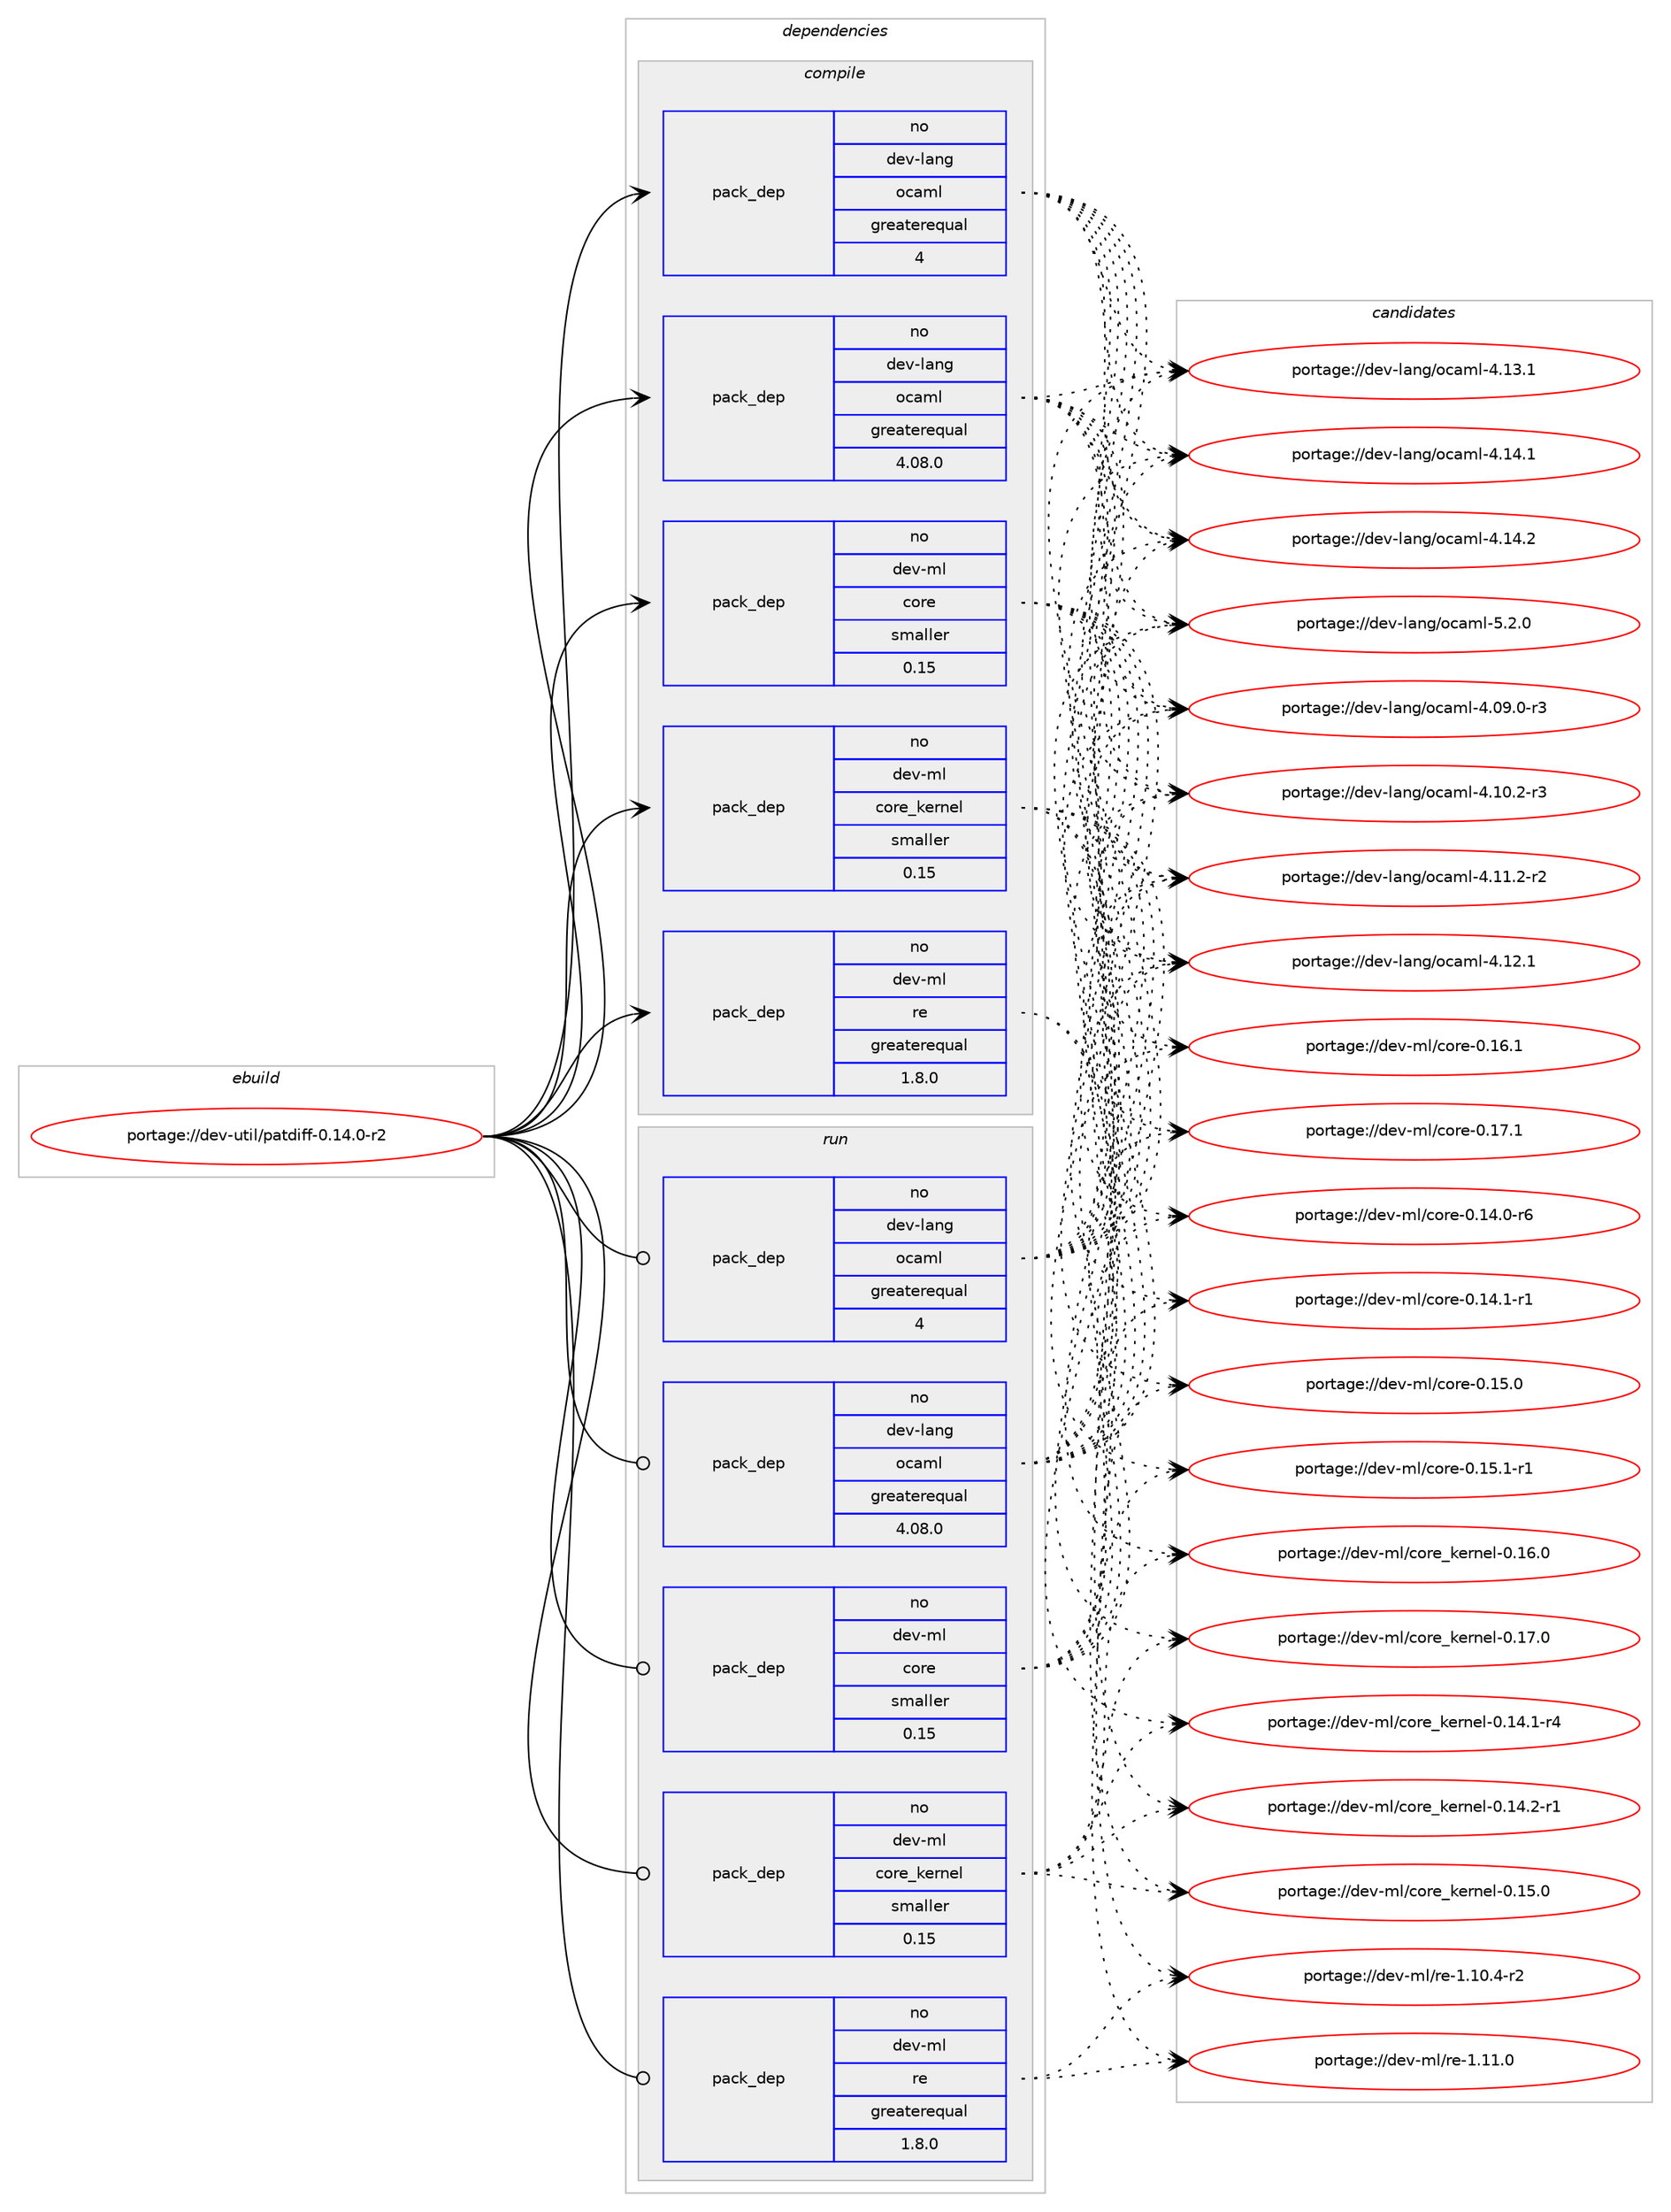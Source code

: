 digraph prolog {

# *************
# Graph options
# *************

newrank=true;
concentrate=true;
compound=true;
graph [rankdir=LR,fontname=Helvetica,fontsize=10,ranksep=1.5];#, ranksep=2.5, nodesep=0.2];
edge  [arrowhead=vee];
node  [fontname=Helvetica,fontsize=10];

# **********
# The ebuild
# **********

subgraph cluster_leftcol {
color=gray;
rank=same;
label=<<i>ebuild</i>>;
id [label="portage://dev-util/patdiff-0.14.0-r2", color=red, width=4, href="../dev-util/patdiff-0.14.0-r2.svg"];
}

# ****************
# The dependencies
# ****************

subgraph cluster_midcol {
color=gray;
label=<<i>dependencies</i>>;
subgraph cluster_compile {
fillcolor="#eeeeee";
style=filled;
label=<<i>compile</i>>;
subgraph pack50098 {
dependency111385 [label=<<TABLE BORDER="0" CELLBORDER="1" CELLSPACING="0" CELLPADDING="4" WIDTH="220"><TR><TD ROWSPAN="6" CELLPADDING="30">pack_dep</TD></TR><TR><TD WIDTH="110">no</TD></TR><TR><TD>dev-lang</TD></TR><TR><TD>ocaml</TD></TR><TR><TD>greaterequal</TD></TR><TR><TD>4</TD></TR></TABLE>>, shape=none, color=blue];
}
id:e -> dependency111385:w [weight=20,style="solid",arrowhead="vee"];
subgraph pack50099 {
dependency111386 [label=<<TABLE BORDER="0" CELLBORDER="1" CELLSPACING="0" CELLPADDING="4" WIDTH="220"><TR><TD ROWSPAN="6" CELLPADDING="30">pack_dep</TD></TR><TR><TD WIDTH="110">no</TD></TR><TR><TD>dev-lang</TD></TR><TR><TD>ocaml</TD></TR><TR><TD>greaterequal</TD></TR><TR><TD>4.08.0</TD></TR></TABLE>>, shape=none, color=blue];
}
id:e -> dependency111386:w [weight=20,style="solid",arrowhead="vee"];
subgraph pack50100 {
dependency111387 [label=<<TABLE BORDER="0" CELLBORDER="1" CELLSPACING="0" CELLPADDING="4" WIDTH="220"><TR><TD ROWSPAN="6" CELLPADDING="30">pack_dep</TD></TR><TR><TD WIDTH="110">no</TD></TR><TR><TD>dev-ml</TD></TR><TR><TD>core</TD></TR><TR><TD>smaller</TD></TR><TR><TD>0.15</TD></TR></TABLE>>, shape=none, color=blue];
}
id:e -> dependency111387:w [weight=20,style="solid",arrowhead="vee"];
subgraph pack50101 {
dependency111388 [label=<<TABLE BORDER="0" CELLBORDER="1" CELLSPACING="0" CELLPADDING="4" WIDTH="220"><TR><TD ROWSPAN="6" CELLPADDING="30">pack_dep</TD></TR><TR><TD WIDTH="110">no</TD></TR><TR><TD>dev-ml</TD></TR><TR><TD>core_kernel</TD></TR><TR><TD>smaller</TD></TR><TR><TD>0.15</TD></TR></TABLE>>, shape=none, color=blue];
}
id:e -> dependency111388:w [weight=20,style="solid",arrowhead="vee"];
# *** BEGIN UNKNOWN DEPENDENCY TYPE (TODO) ***
# id -> package_dependency(portage://dev-util/patdiff-0.14.0-r2,install,no,dev-ml,dune,none,[,,],any_same_slot,[])
# *** END UNKNOWN DEPENDENCY TYPE (TODO) ***

# *** BEGIN UNKNOWN DEPENDENCY TYPE (TODO) ***
# id -> package_dependency(portage://dev-util/patdiff-0.14.0-r2,install,no,dev-ml,patience_diff,none,[,,],[slot(0),subslot(0.14)],[])
# *** END UNKNOWN DEPENDENCY TYPE (TODO) ***

# *** BEGIN UNKNOWN DEPENDENCY TYPE (TODO) ***
# id -> package_dependency(portage://dev-util/patdiff-0.14.0-r2,install,no,dev-ml,pcre-ocaml,none,[,,],any_same_slot,[])
# *** END UNKNOWN DEPENDENCY TYPE (TODO) ***

# *** BEGIN UNKNOWN DEPENDENCY TYPE (TODO) ***
# id -> package_dependency(portage://dev-util/patdiff-0.14.0-r2,install,no,dev-ml,ppx_jane,none,[,,],[slot(0),subslot(0.14.0)],[])
# *** END UNKNOWN DEPENDENCY TYPE (TODO) ***

subgraph pack50102 {
dependency111389 [label=<<TABLE BORDER="0" CELLBORDER="1" CELLSPACING="0" CELLPADDING="4" WIDTH="220"><TR><TD ROWSPAN="6" CELLPADDING="30">pack_dep</TD></TR><TR><TD WIDTH="110">no</TD></TR><TR><TD>dev-ml</TD></TR><TR><TD>re</TD></TR><TR><TD>greaterequal</TD></TR><TR><TD>1.8.0</TD></TR></TABLE>>, shape=none, color=blue];
}
id:e -> dependency111389:w [weight=20,style="solid",arrowhead="vee"];
}
subgraph cluster_compileandrun {
fillcolor="#eeeeee";
style=filled;
label=<<i>compile and run</i>>;
}
subgraph cluster_run {
fillcolor="#eeeeee";
style=filled;
label=<<i>run</i>>;
subgraph pack50103 {
dependency111390 [label=<<TABLE BORDER="0" CELLBORDER="1" CELLSPACING="0" CELLPADDING="4" WIDTH="220"><TR><TD ROWSPAN="6" CELLPADDING="30">pack_dep</TD></TR><TR><TD WIDTH="110">no</TD></TR><TR><TD>dev-lang</TD></TR><TR><TD>ocaml</TD></TR><TR><TD>greaterequal</TD></TR><TR><TD>4</TD></TR></TABLE>>, shape=none, color=blue];
}
id:e -> dependency111390:w [weight=20,style="solid",arrowhead="odot"];
subgraph pack50104 {
dependency111391 [label=<<TABLE BORDER="0" CELLBORDER="1" CELLSPACING="0" CELLPADDING="4" WIDTH="220"><TR><TD ROWSPAN="6" CELLPADDING="30">pack_dep</TD></TR><TR><TD WIDTH="110">no</TD></TR><TR><TD>dev-lang</TD></TR><TR><TD>ocaml</TD></TR><TR><TD>greaterequal</TD></TR><TR><TD>4.08.0</TD></TR></TABLE>>, shape=none, color=blue];
}
id:e -> dependency111391:w [weight=20,style="solid",arrowhead="odot"];
subgraph pack50105 {
dependency111392 [label=<<TABLE BORDER="0" CELLBORDER="1" CELLSPACING="0" CELLPADDING="4" WIDTH="220"><TR><TD ROWSPAN="6" CELLPADDING="30">pack_dep</TD></TR><TR><TD WIDTH="110">no</TD></TR><TR><TD>dev-ml</TD></TR><TR><TD>core</TD></TR><TR><TD>smaller</TD></TR><TR><TD>0.15</TD></TR></TABLE>>, shape=none, color=blue];
}
id:e -> dependency111392:w [weight=20,style="solid",arrowhead="odot"];
subgraph pack50106 {
dependency111393 [label=<<TABLE BORDER="0" CELLBORDER="1" CELLSPACING="0" CELLPADDING="4" WIDTH="220"><TR><TD ROWSPAN="6" CELLPADDING="30">pack_dep</TD></TR><TR><TD WIDTH="110">no</TD></TR><TR><TD>dev-ml</TD></TR><TR><TD>core_kernel</TD></TR><TR><TD>smaller</TD></TR><TR><TD>0.15</TD></TR></TABLE>>, shape=none, color=blue];
}
id:e -> dependency111393:w [weight=20,style="solid",arrowhead="odot"];
# *** BEGIN UNKNOWN DEPENDENCY TYPE (TODO) ***
# id -> package_dependency(portage://dev-util/patdiff-0.14.0-r2,run,no,dev-ml,dune,none,[,,],any_same_slot,[])
# *** END UNKNOWN DEPENDENCY TYPE (TODO) ***

# *** BEGIN UNKNOWN DEPENDENCY TYPE (TODO) ***
# id -> package_dependency(portage://dev-util/patdiff-0.14.0-r2,run,no,dev-ml,patience_diff,none,[,,],[slot(0),subslot(0.14)],[])
# *** END UNKNOWN DEPENDENCY TYPE (TODO) ***

# *** BEGIN UNKNOWN DEPENDENCY TYPE (TODO) ***
# id -> package_dependency(portage://dev-util/patdiff-0.14.0-r2,run,no,dev-ml,pcre-ocaml,none,[,,],any_same_slot,[])
# *** END UNKNOWN DEPENDENCY TYPE (TODO) ***

# *** BEGIN UNKNOWN DEPENDENCY TYPE (TODO) ***
# id -> package_dependency(portage://dev-util/patdiff-0.14.0-r2,run,no,dev-ml,ppx_jane,none,[,,],[slot(0),subslot(0.14.0)],[])
# *** END UNKNOWN DEPENDENCY TYPE (TODO) ***

subgraph pack50107 {
dependency111394 [label=<<TABLE BORDER="0" CELLBORDER="1" CELLSPACING="0" CELLPADDING="4" WIDTH="220"><TR><TD ROWSPAN="6" CELLPADDING="30">pack_dep</TD></TR><TR><TD WIDTH="110">no</TD></TR><TR><TD>dev-ml</TD></TR><TR><TD>re</TD></TR><TR><TD>greaterequal</TD></TR><TR><TD>1.8.0</TD></TR></TABLE>>, shape=none, color=blue];
}
id:e -> dependency111394:w [weight=20,style="solid",arrowhead="odot"];
}
}

# **************
# The candidates
# **************

subgraph cluster_choices {
rank=same;
color=gray;
label=<<i>candidates</i>>;

subgraph choice50098 {
color=black;
nodesep=1;
choice1001011184510897110103471119997109108455246485746484511451 [label="portage://dev-lang/ocaml-4.09.0-r3", color=red, width=4,href="../dev-lang/ocaml-4.09.0-r3.svg"];
choice1001011184510897110103471119997109108455246494846504511451 [label="portage://dev-lang/ocaml-4.10.2-r3", color=red, width=4,href="../dev-lang/ocaml-4.10.2-r3.svg"];
choice1001011184510897110103471119997109108455246494946504511450 [label="portage://dev-lang/ocaml-4.11.2-r2", color=red, width=4,href="../dev-lang/ocaml-4.11.2-r2.svg"];
choice100101118451089711010347111999710910845524649504649 [label="portage://dev-lang/ocaml-4.12.1", color=red, width=4,href="../dev-lang/ocaml-4.12.1.svg"];
choice100101118451089711010347111999710910845524649514649 [label="portage://dev-lang/ocaml-4.13.1", color=red, width=4,href="../dev-lang/ocaml-4.13.1.svg"];
choice100101118451089711010347111999710910845524649524649 [label="portage://dev-lang/ocaml-4.14.1", color=red, width=4,href="../dev-lang/ocaml-4.14.1.svg"];
choice100101118451089711010347111999710910845524649524650 [label="portage://dev-lang/ocaml-4.14.2", color=red, width=4,href="../dev-lang/ocaml-4.14.2.svg"];
choice1001011184510897110103471119997109108455346504648 [label="portage://dev-lang/ocaml-5.2.0", color=red, width=4,href="../dev-lang/ocaml-5.2.0.svg"];
dependency111385:e -> choice1001011184510897110103471119997109108455246485746484511451:w [style=dotted,weight="100"];
dependency111385:e -> choice1001011184510897110103471119997109108455246494846504511451:w [style=dotted,weight="100"];
dependency111385:e -> choice1001011184510897110103471119997109108455246494946504511450:w [style=dotted,weight="100"];
dependency111385:e -> choice100101118451089711010347111999710910845524649504649:w [style=dotted,weight="100"];
dependency111385:e -> choice100101118451089711010347111999710910845524649514649:w [style=dotted,weight="100"];
dependency111385:e -> choice100101118451089711010347111999710910845524649524649:w [style=dotted,weight="100"];
dependency111385:e -> choice100101118451089711010347111999710910845524649524650:w [style=dotted,weight="100"];
dependency111385:e -> choice1001011184510897110103471119997109108455346504648:w [style=dotted,weight="100"];
}
subgraph choice50099 {
color=black;
nodesep=1;
choice1001011184510897110103471119997109108455246485746484511451 [label="portage://dev-lang/ocaml-4.09.0-r3", color=red, width=4,href="../dev-lang/ocaml-4.09.0-r3.svg"];
choice1001011184510897110103471119997109108455246494846504511451 [label="portage://dev-lang/ocaml-4.10.2-r3", color=red, width=4,href="../dev-lang/ocaml-4.10.2-r3.svg"];
choice1001011184510897110103471119997109108455246494946504511450 [label="portage://dev-lang/ocaml-4.11.2-r2", color=red, width=4,href="../dev-lang/ocaml-4.11.2-r2.svg"];
choice100101118451089711010347111999710910845524649504649 [label="portage://dev-lang/ocaml-4.12.1", color=red, width=4,href="../dev-lang/ocaml-4.12.1.svg"];
choice100101118451089711010347111999710910845524649514649 [label="portage://dev-lang/ocaml-4.13.1", color=red, width=4,href="../dev-lang/ocaml-4.13.1.svg"];
choice100101118451089711010347111999710910845524649524649 [label="portage://dev-lang/ocaml-4.14.1", color=red, width=4,href="../dev-lang/ocaml-4.14.1.svg"];
choice100101118451089711010347111999710910845524649524650 [label="portage://dev-lang/ocaml-4.14.2", color=red, width=4,href="../dev-lang/ocaml-4.14.2.svg"];
choice1001011184510897110103471119997109108455346504648 [label="portage://dev-lang/ocaml-5.2.0", color=red, width=4,href="../dev-lang/ocaml-5.2.0.svg"];
dependency111386:e -> choice1001011184510897110103471119997109108455246485746484511451:w [style=dotted,weight="100"];
dependency111386:e -> choice1001011184510897110103471119997109108455246494846504511451:w [style=dotted,weight="100"];
dependency111386:e -> choice1001011184510897110103471119997109108455246494946504511450:w [style=dotted,weight="100"];
dependency111386:e -> choice100101118451089711010347111999710910845524649504649:w [style=dotted,weight="100"];
dependency111386:e -> choice100101118451089711010347111999710910845524649514649:w [style=dotted,weight="100"];
dependency111386:e -> choice100101118451089711010347111999710910845524649524649:w [style=dotted,weight="100"];
dependency111386:e -> choice100101118451089711010347111999710910845524649524650:w [style=dotted,weight="100"];
dependency111386:e -> choice1001011184510897110103471119997109108455346504648:w [style=dotted,weight="100"];
}
subgraph choice50100 {
color=black;
nodesep=1;
choice100101118451091084799111114101454846495246484511454 [label="portage://dev-ml/core-0.14.0-r6", color=red, width=4,href="../dev-ml/core-0.14.0-r6.svg"];
choice100101118451091084799111114101454846495246494511449 [label="portage://dev-ml/core-0.14.1-r1", color=red, width=4,href="../dev-ml/core-0.14.1-r1.svg"];
choice10010111845109108479911111410145484649534648 [label="portage://dev-ml/core-0.15.0", color=red, width=4,href="../dev-ml/core-0.15.0.svg"];
choice100101118451091084799111114101454846495346494511449 [label="portage://dev-ml/core-0.15.1-r1", color=red, width=4,href="../dev-ml/core-0.15.1-r1.svg"];
choice10010111845109108479911111410145484649544649 [label="portage://dev-ml/core-0.16.1", color=red, width=4,href="../dev-ml/core-0.16.1.svg"];
choice10010111845109108479911111410145484649554649 [label="portage://dev-ml/core-0.17.1", color=red, width=4,href="../dev-ml/core-0.17.1.svg"];
dependency111387:e -> choice100101118451091084799111114101454846495246484511454:w [style=dotted,weight="100"];
dependency111387:e -> choice100101118451091084799111114101454846495246494511449:w [style=dotted,weight="100"];
dependency111387:e -> choice10010111845109108479911111410145484649534648:w [style=dotted,weight="100"];
dependency111387:e -> choice100101118451091084799111114101454846495346494511449:w [style=dotted,weight="100"];
dependency111387:e -> choice10010111845109108479911111410145484649544649:w [style=dotted,weight="100"];
dependency111387:e -> choice10010111845109108479911111410145484649554649:w [style=dotted,weight="100"];
}
subgraph choice50101 {
color=black;
nodesep=1;
choice10010111845109108479911111410195107101114110101108454846495246494511452 [label="portage://dev-ml/core_kernel-0.14.1-r4", color=red, width=4,href="../dev-ml/core_kernel-0.14.1-r4.svg"];
choice10010111845109108479911111410195107101114110101108454846495246504511449 [label="portage://dev-ml/core_kernel-0.14.2-r1", color=red, width=4,href="../dev-ml/core_kernel-0.14.2-r1.svg"];
choice1001011184510910847991111141019510710111411010110845484649534648 [label="portage://dev-ml/core_kernel-0.15.0", color=red, width=4,href="../dev-ml/core_kernel-0.15.0.svg"];
choice1001011184510910847991111141019510710111411010110845484649544648 [label="portage://dev-ml/core_kernel-0.16.0", color=red, width=4,href="../dev-ml/core_kernel-0.16.0.svg"];
choice1001011184510910847991111141019510710111411010110845484649554648 [label="portage://dev-ml/core_kernel-0.17.0", color=red, width=4,href="../dev-ml/core_kernel-0.17.0.svg"];
dependency111388:e -> choice10010111845109108479911111410195107101114110101108454846495246494511452:w [style=dotted,weight="100"];
dependency111388:e -> choice10010111845109108479911111410195107101114110101108454846495246504511449:w [style=dotted,weight="100"];
dependency111388:e -> choice1001011184510910847991111141019510710111411010110845484649534648:w [style=dotted,weight="100"];
dependency111388:e -> choice1001011184510910847991111141019510710111411010110845484649544648:w [style=dotted,weight="100"];
dependency111388:e -> choice1001011184510910847991111141019510710111411010110845484649554648:w [style=dotted,weight="100"];
}
subgraph choice50102 {
color=black;
nodesep=1;
choice1001011184510910847114101454946494846524511450 [label="portage://dev-ml/re-1.10.4-r2", color=red, width=4,href="../dev-ml/re-1.10.4-r2.svg"];
choice100101118451091084711410145494649494648 [label="portage://dev-ml/re-1.11.0", color=red, width=4,href="../dev-ml/re-1.11.0.svg"];
dependency111389:e -> choice1001011184510910847114101454946494846524511450:w [style=dotted,weight="100"];
dependency111389:e -> choice100101118451091084711410145494649494648:w [style=dotted,weight="100"];
}
subgraph choice50103 {
color=black;
nodesep=1;
choice1001011184510897110103471119997109108455246485746484511451 [label="portage://dev-lang/ocaml-4.09.0-r3", color=red, width=4,href="../dev-lang/ocaml-4.09.0-r3.svg"];
choice1001011184510897110103471119997109108455246494846504511451 [label="portage://dev-lang/ocaml-4.10.2-r3", color=red, width=4,href="../dev-lang/ocaml-4.10.2-r3.svg"];
choice1001011184510897110103471119997109108455246494946504511450 [label="portage://dev-lang/ocaml-4.11.2-r2", color=red, width=4,href="../dev-lang/ocaml-4.11.2-r2.svg"];
choice100101118451089711010347111999710910845524649504649 [label="portage://dev-lang/ocaml-4.12.1", color=red, width=4,href="../dev-lang/ocaml-4.12.1.svg"];
choice100101118451089711010347111999710910845524649514649 [label="portage://dev-lang/ocaml-4.13.1", color=red, width=4,href="../dev-lang/ocaml-4.13.1.svg"];
choice100101118451089711010347111999710910845524649524649 [label="portage://dev-lang/ocaml-4.14.1", color=red, width=4,href="../dev-lang/ocaml-4.14.1.svg"];
choice100101118451089711010347111999710910845524649524650 [label="portage://dev-lang/ocaml-4.14.2", color=red, width=4,href="../dev-lang/ocaml-4.14.2.svg"];
choice1001011184510897110103471119997109108455346504648 [label="portage://dev-lang/ocaml-5.2.0", color=red, width=4,href="../dev-lang/ocaml-5.2.0.svg"];
dependency111390:e -> choice1001011184510897110103471119997109108455246485746484511451:w [style=dotted,weight="100"];
dependency111390:e -> choice1001011184510897110103471119997109108455246494846504511451:w [style=dotted,weight="100"];
dependency111390:e -> choice1001011184510897110103471119997109108455246494946504511450:w [style=dotted,weight="100"];
dependency111390:e -> choice100101118451089711010347111999710910845524649504649:w [style=dotted,weight="100"];
dependency111390:e -> choice100101118451089711010347111999710910845524649514649:w [style=dotted,weight="100"];
dependency111390:e -> choice100101118451089711010347111999710910845524649524649:w [style=dotted,weight="100"];
dependency111390:e -> choice100101118451089711010347111999710910845524649524650:w [style=dotted,weight="100"];
dependency111390:e -> choice1001011184510897110103471119997109108455346504648:w [style=dotted,weight="100"];
}
subgraph choice50104 {
color=black;
nodesep=1;
choice1001011184510897110103471119997109108455246485746484511451 [label="portage://dev-lang/ocaml-4.09.0-r3", color=red, width=4,href="../dev-lang/ocaml-4.09.0-r3.svg"];
choice1001011184510897110103471119997109108455246494846504511451 [label="portage://dev-lang/ocaml-4.10.2-r3", color=red, width=4,href="../dev-lang/ocaml-4.10.2-r3.svg"];
choice1001011184510897110103471119997109108455246494946504511450 [label="portage://dev-lang/ocaml-4.11.2-r2", color=red, width=4,href="../dev-lang/ocaml-4.11.2-r2.svg"];
choice100101118451089711010347111999710910845524649504649 [label="portage://dev-lang/ocaml-4.12.1", color=red, width=4,href="../dev-lang/ocaml-4.12.1.svg"];
choice100101118451089711010347111999710910845524649514649 [label="portage://dev-lang/ocaml-4.13.1", color=red, width=4,href="../dev-lang/ocaml-4.13.1.svg"];
choice100101118451089711010347111999710910845524649524649 [label="portage://dev-lang/ocaml-4.14.1", color=red, width=4,href="../dev-lang/ocaml-4.14.1.svg"];
choice100101118451089711010347111999710910845524649524650 [label="portage://dev-lang/ocaml-4.14.2", color=red, width=4,href="../dev-lang/ocaml-4.14.2.svg"];
choice1001011184510897110103471119997109108455346504648 [label="portage://dev-lang/ocaml-5.2.0", color=red, width=4,href="../dev-lang/ocaml-5.2.0.svg"];
dependency111391:e -> choice1001011184510897110103471119997109108455246485746484511451:w [style=dotted,weight="100"];
dependency111391:e -> choice1001011184510897110103471119997109108455246494846504511451:w [style=dotted,weight="100"];
dependency111391:e -> choice1001011184510897110103471119997109108455246494946504511450:w [style=dotted,weight="100"];
dependency111391:e -> choice100101118451089711010347111999710910845524649504649:w [style=dotted,weight="100"];
dependency111391:e -> choice100101118451089711010347111999710910845524649514649:w [style=dotted,weight="100"];
dependency111391:e -> choice100101118451089711010347111999710910845524649524649:w [style=dotted,weight="100"];
dependency111391:e -> choice100101118451089711010347111999710910845524649524650:w [style=dotted,weight="100"];
dependency111391:e -> choice1001011184510897110103471119997109108455346504648:w [style=dotted,weight="100"];
}
subgraph choice50105 {
color=black;
nodesep=1;
choice100101118451091084799111114101454846495246484511454 [label="portage://dev-ml/core-0.14.0-r6", color=red, width=4,href="../dev-ml/core-0.14.0-r6.svg"];
choice100101118451091084799111114101454846495246494511449 [label="portage://dev-ml/core-0.14.1-r1", color=red, width=4,href="../dev-ml/core-0.14.1-r1.svg"];
choice10010111845109108479911111410145484649534648 [label="portage://dev-ml/core-0.15.0", color=red, width=4,href="../dev-ml/core-0.15.0.svg"];
choice100101118451091084799111114101454846495346494511449 [label="portage://dev-ml/core-0.15.1-r1", color=red, width=4,href="../dev-ml/core-0.15.1-r1.svg"];
choice10010111845109108479911111410145484649544649 [label="portage://dev-ml/core-0.16.1", color=red, width=4,href="../dev-ml/core-0.16.1.svg"];
choice10010111845109108479911111410145484649554649 [label="portage://dev-ml/core-0.17.1", color=red, width=4,href="../dev-ml/core-0.17.1.svg"];
dependency111392:e -> choice100101118451091084799111114101454846495246484511454:w [style=dotted,weight="100"];
dependency111392:e -> choice100101118451091084799111114101454846495246494511449:w [style=dotted,weight="100"];
dependency111392:e -> choice10010111845109108479911111410145484649534648:w [style=dotted,weight="100"];
dependency111392:e -> choice100101118451091084799111114101454846495346494511449:w [style=dotted,weight="100"];
dependency111392:e -> choice10010111845109108479911111410145484649544649:w [style=dotted,weight="100"];
dependency111392:e -> choice10010111845109108479911111410145484649554649:w [style=dotted,weight="100"];
}
subgraph choice50106 {
color=black;
nodesep=1;
choice10010111845109108479911111410195107101114110101108454846495246494511452 [label="portage://dev-ml/core_kernel-0.14.1-r4", color=red, width=4,href="../dev-ml/core_kernel-0.14.1-r4.svg"];
choice10010111845109108479911111410195107101114110101108454846495246504511449 [label="portage://dev-ml/core_kernel-0.14.2-r1", color=red, width=4,href="../dev-ml/core_kernel-0.14.2-r1.svg"];
choice1001011184510910847991111141019510710111411010110845484649534648 [label="portage://dev-ml/core_kernel-0.15.0", color=red, width=4,href="../dev-ml/core_kernel-0.15.0.svg"];
choice1001011184510910847991111141019510710111411010110845484649544648 [label="portage://dev-ml/core_kernel-0.16.0", color=red, width=4,href="../dev-ml/core_kernel-0.16.0.svg"];
choice1001011184510910847991111141019510710111411010110845484649554648 [label="portage://dev-ml/core_kernel-0.17.0", color=red, width=4,href="../dev-ml/core_kernel-0.17.0.svg"];
dependency111393:e -> choice10010111845109108479911111410195107101114110101108454846495246494511452:w [style=dotted,weight="100"];
dependency111393:e -> choice10010111845109108479911111410195107101114110101108454846495246504511449:w [style=dotted,weight="100"];
dependency111393:e -> choice1001011184510910847991111141019510710111411010110845484649534648:w [style=dotted,weight="100"];
dependency111393:e -> choice1001011184510910847991111141019510710111411010110845484649544648:w [style=dotted,weight="100"];
dependency111393:e -> choice1001011184510910847991111141019510710111411010110845484649554648:w [style=dotted,weight="100"];
}
subgraph choice50107 {
color=black;
nodesep=1;
choice1001011184510910847114101454946494846524511450 [label="portage://dev-ml/re-1.10.4-r2", color=red, width=4,href="../dev-ml/re-1.10.4-r2.svg"];
choice100101118451091084711410145494649494648 [label="portage://dev-ml/re-1.11.0", color=red, width=4,href="../dev-ml/re-1.11.0.svg"];
dependency111394:e -> choice1001011184510910847114101454946494846524511450:w [style=dotted,weight="100"];
dependency111394:e -> choice100101118451091084711410145494649494648:w [style=dotted,weight="100"];
}
}

}
